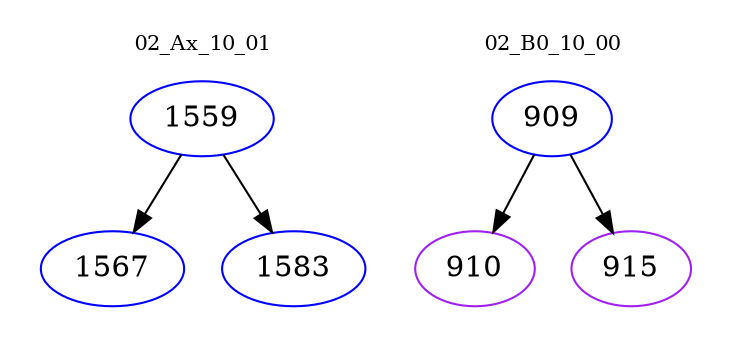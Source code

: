 digraph{
subgraph cluster_0 {
color = white
label = "02_Ax_10_01";
fontsize=10;
T0_1559 [label="1559", color="blue"]
T0_1559 -> T0_1567 [color="black"]
T0_1567 [label="1567", color="blue"]
T0_1559 -> T0_1583 [color="black"]
T0_1583 [label="1583", color="blue"]
}
subgraph cluster_1 {
color = white
label = "02_B0_10_00";
fontsize=10;
T1_909 [label="909", color="blue"]
T1_909 -> T1_910 [color="black"]
T1_910 [label="910", color="purple"]
T1_909 -> T1_915 [color="black"]
T1_915 [label="915", color="purple"]
}
}
